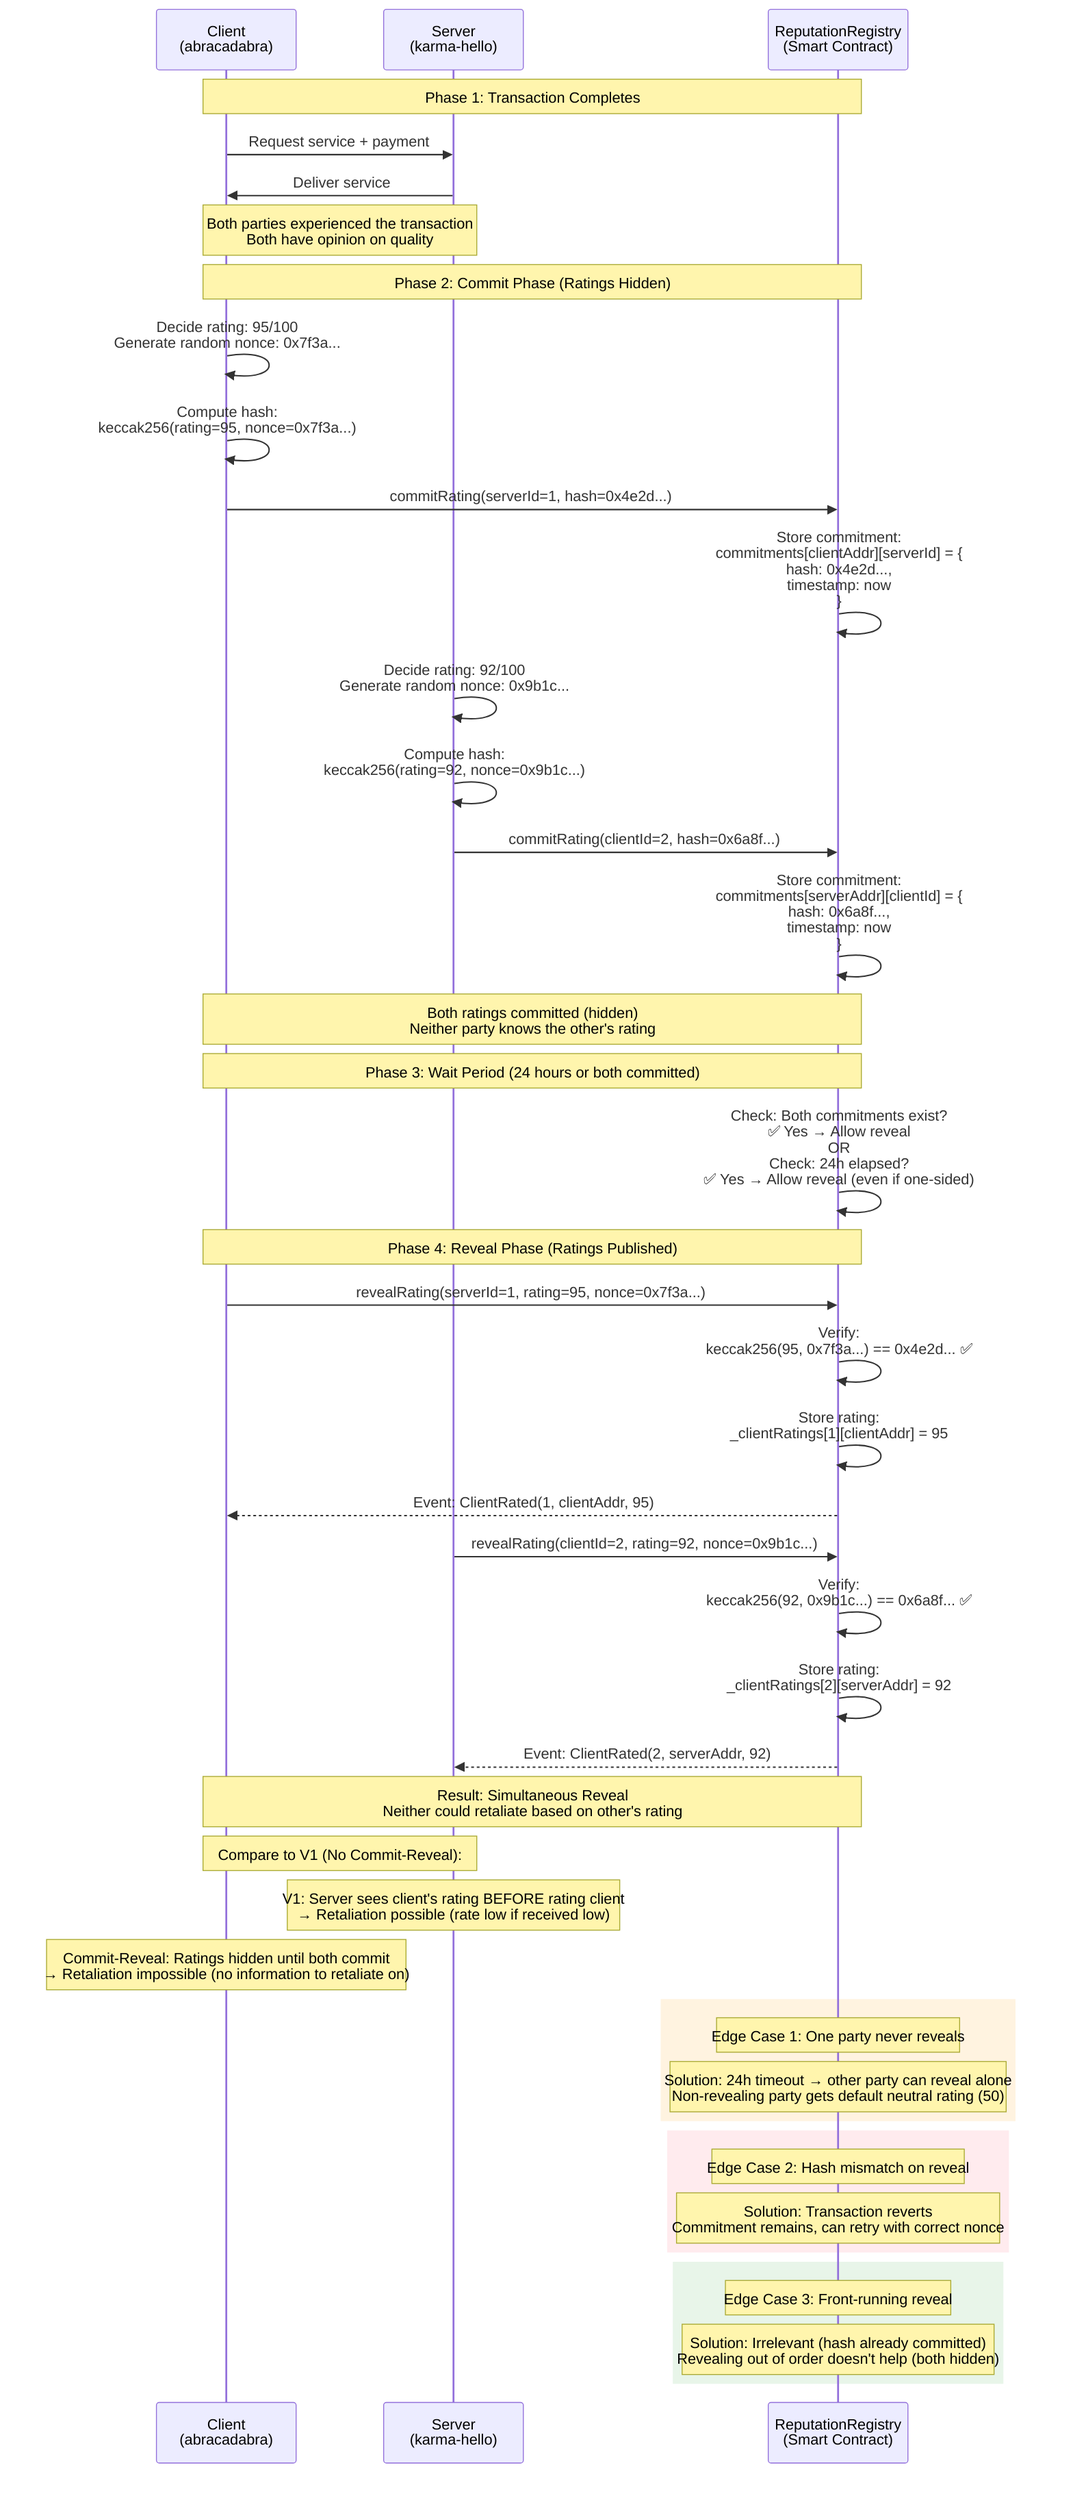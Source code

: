 %% Commit-Reveal Anti-Retaliation Scheme (V2 Enhancement)
%% Prevents servers from rating clients low in anticipation of receiving low rating

sequenceDiagram
    participant Client as Client<br/>(abracadabra)
    participant Server as Server<br/>(karma-hello)
    participant Contract as ReputationRegistry<br/>(Smart Contract)

    Note over Client,Contract: Phase 1: Transaction Completes
    Client->>Server: Request service + payment
    Server->>Client: Deliver service
    Note over Client,Server: Both parties experienced the transaction<br/>Both have opinion on quality

    Note over Client,Contract: Phase 2: Commit Phase (Ratings Hidden)
    Client->>Client: Decide rating: 95/100<br/>Generate random nonce: 0x7f3a...
    Client->>Client: Compute hash:<br/>keccak256(rating=95, nonce=0x7f3a...)
    Client->>Contract: commitRating(serverId=1, hash=0x4e2d...)
    Contract->>Contract: Store commitment:<br/>commitments[clientAddr][serverId] = {<br/>  hash: 0x4e2d...,<br/>  timestamp: now<br/>}

    Server->>Server: Decide rating: 92/100<br/>Generate random nonce: 0x9b1c...
    Server->>Server: Compute hash:<br/>keccak256(rating=92, nonce=0x9b1c...)
    Server->>Contract: commitRating(clientId=2, hash=0x6a8f...)
    Contract->>Contract: Store commitment:<br/>commitments[serverAddr][clientId] = {<br/>  hash: 0x6a8f...,<br/>  timestamp: now<br/>}

    Note over Client,Contract: Both ratings committed (hidden)<br/>Neither party knows the other's rating

    Note over Client,Contract: Phase 3: Wait Period (24 hours or both committed)
    Contract->>Contract: Check: Both commitments exist?<br/>✅ Yes → Allow reveal<br/>OR<br/>Check: 24h elapsed?<br/>✅ Yes → Allow reveal (even if one-sided)

    Note over Client,Contract: Phase 4: Reveal Phase (Ratings Published)
    Client->>Contract: revealRating(serverId=1, rating=95, nonce=0x7f3a...)
    Contract->>Contract: Verify:<br/>keccak256(95, 0x7f3a...) == 0x4e2d... ✅
    Contract->>Contract: Store rating:<br/>_clientRatings[1][clientAddr] = 95
    Contract-->>Client: Event: ClientRated(1, clientAddr, 95)

    Server->>Contract: revealRating(clientId=2, rating=92, nonce=0x9b1c...)
    Contract->>Contract: Verify:<br/>keccak256(92, 0x9b1c...) == 0x6a8f... ✅
    Contract->>Contract: Store rating:<br/>_clientRatings[2][serverAddr] = 92
    Contract-->>Server: Event: ClientRated(2, serverAddr, 92)

    Note over Client,Contract: Result: Simultaneous Reveal<br/>Neither could retaliate based on other's rating

    Note over Client,Server: Compare to V1 (No Commit-Reveal):
    Note over Server: V1: Server sees client's rating BEFORE rating client<br/>→ Retaliation possible (rate low if received low)
    Note over Client: Commit-Reveal: Ratings hidden until both commit<br/>→ Retaliation impossible (no information to retaliate on)

    %% Edge Cases
    rect rgb(255, 243, 224)
        Note over Contract: Edge Case 1: One party never reveals
        Note over Contract: Solution: 24h timeout → other party can reveal alone<br/>Non-revealing party gets default neutral rating (50)
    end

    rect rgb(255, 235, 238)
        Note over Contract: Edge Case 2: Hash mismatch on reveal
        Note over Contract: Solution: Transaction reverts<br/>Commitment remains, can retry with correct nonce
    end

    rect rgb(232, 245, 233)
        Note over Contract: Edge Case 3: Front-running reveal
        Note over Contract: Solution: Irrelevant (hash already committed)<br/>Revealing out of order doesn't help (both hidden)
    end